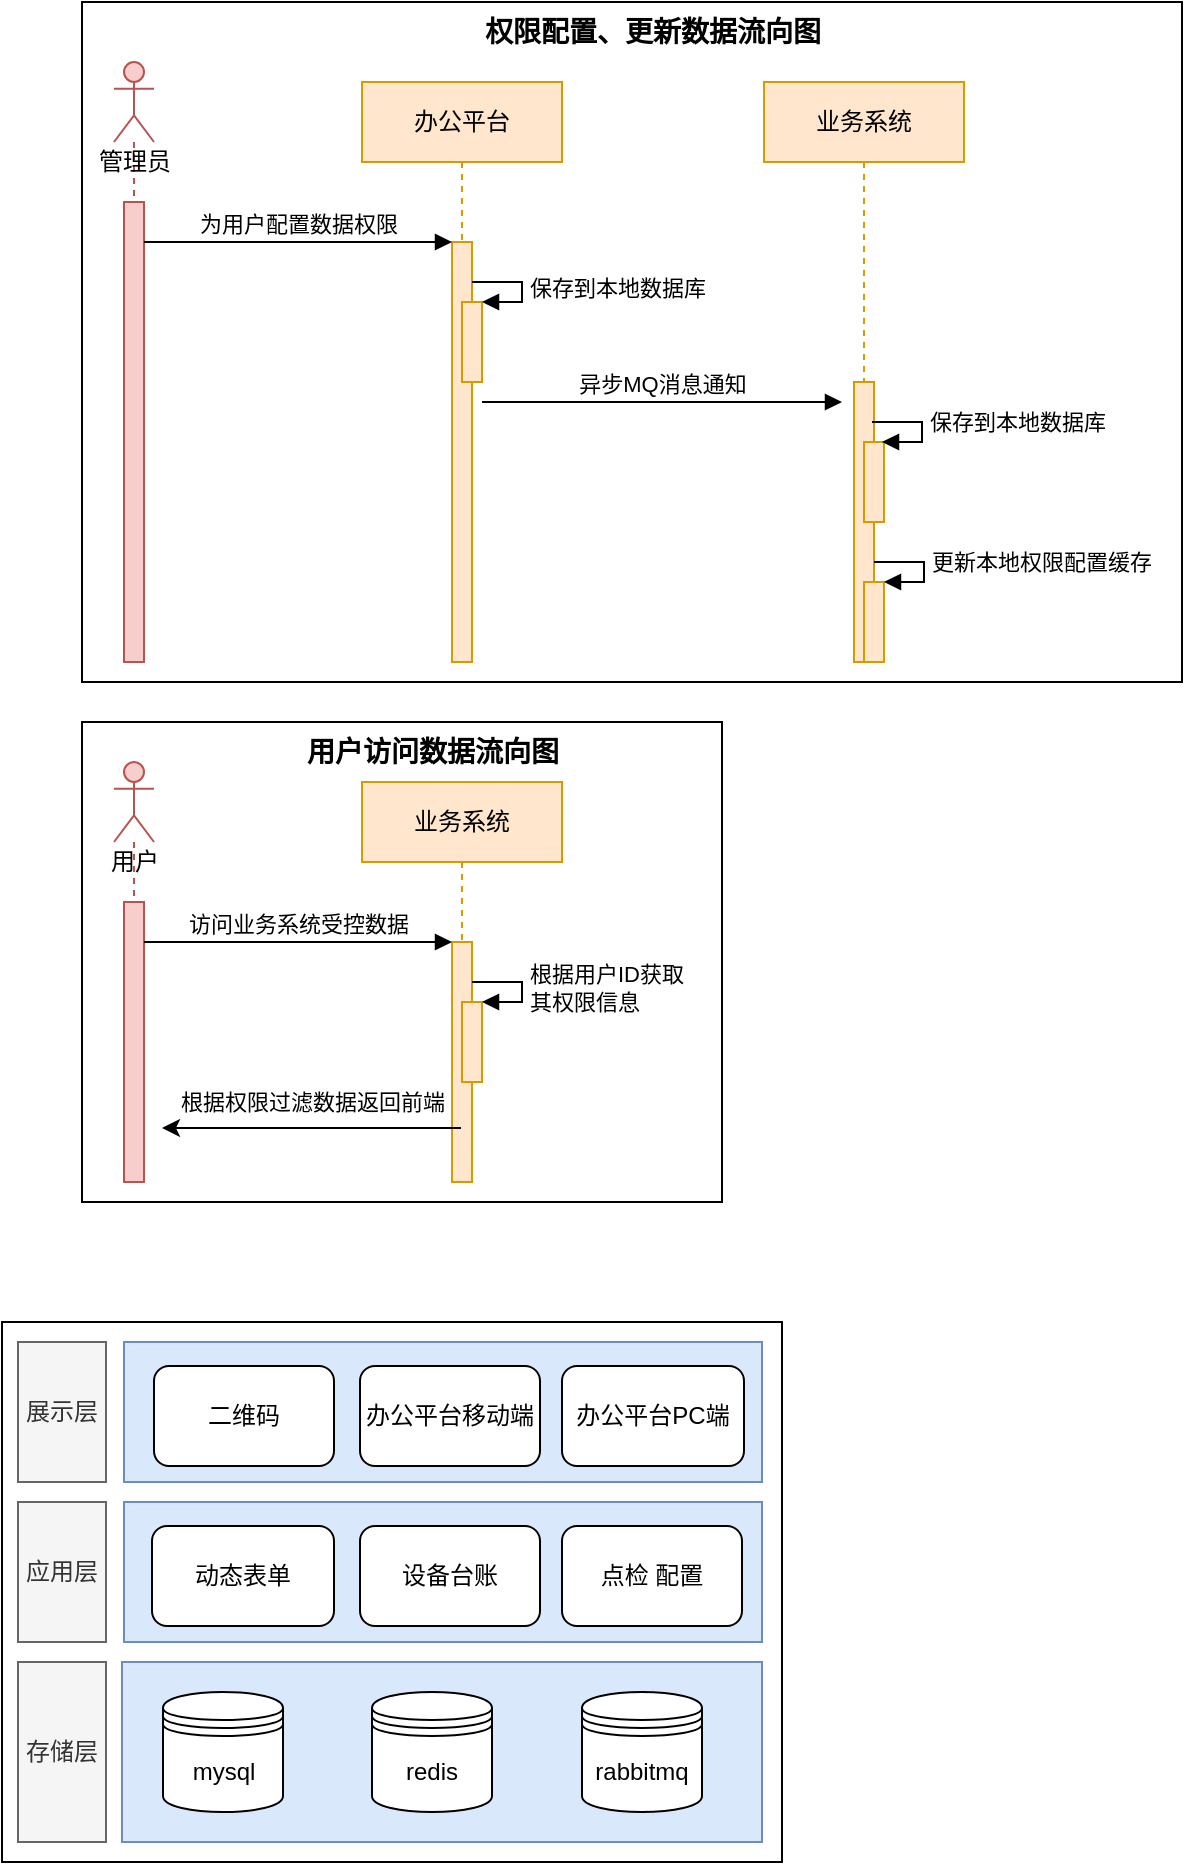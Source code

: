 <mxfile version="24.4.6" type="github" pages="2">
  <diagram id="i7KtP-Vs8fw_sYRqWalm" name="Sequence diagram">
    <mxGraphModel dx="954" dy="591" grid="1" gridSize="10" guides="1" tooltips="1" connect="1" arrows="1" fold="1" page="1" pageScale="1" pageWidth="1019" pageHeight="1320" math="0" shadow="0">
      <root>
        <mxCell id="0" />
        <mxCell id="1" parent="0" />
        <mxCell id="HE5_hAM7Uw1PeZOW6P2--85" value="" style="rounded=0;whiteSpace=wrap;html=1;" vertex="1" parent="1">
          <mxGeometry x="90" y="710" width="390" height="270" as="geometry" />
        </mxCell>
        <mxCell id="HE5_hAM7Uw1PeZOW6P2--24" value="" style="rounded=0;whiteSpace=wrap;html=1;" vertex="1" parent="1">
          <mxGeometry x="130" y="410" width="320" height="240" as="geometry" />
        </mxCell>
        <mxCell id="HE5_hAM7Uw1PeZOW6P2--25" value="&lt;span style=&quot;font-size: 14px;&quot;&gt;&lt;b&gt;用户访问数据流向图&lt;/b&gt;&lt;/span&gt;" style="text;html=1;align=center;verticalAlign=middle;resizable=0;points=[];autosize=1;strokeColor=none;fillColor=none;" vertex="1" parent="1">
          <mxGeometry x="230" y="410" width="150" height="30" as="geometry" />
        </mxCell>
        <mxCell id="HE5_hAM7Uw1PeZOW6P2--22" value="" style="rounded=0;whiteSpace=wrap;html=1;" vertex="1" parent="1">
          <mxGeometry x="130" y="50" width="550" height="340" as="geometry" />
        </mxCell>
        <mxCell id="XppZFFv2hi1EjOijFOD9-2" value="管理员" style="shape=umlLifeline;participant=umlActor;perimeter=lifelinePerimeter;html=1;container=1;collapsible=0;recursiveResize=0;verticalAlign=top;spacingTop=36;outlineConnect=0;size=40;fillColor=#f8cecc;strokeColor=#b85450;" parent="1" vertex="1">
          <mxGeometry x="146" y="80" width="20" height="290" as="geometry" />
        </mxCell>
        <mxCell id="XppZFFv2hi1EjOijFOD9-3" value="" style="html=1;points=[];perimeter=orthogonalPerimeter;fillColor=#f8cecc;strokeColor=#b85450;" parent="XppZFFv2hi1EjOijFOD9-2" vertex="1">
          <mxGeometry x="5" y="70" width="10" height="230" as="geometry" />
        </mxCell>
        <mxCell id="XppZFFv2hi1EjOijFOD9-4" value="办公平台" style="shape=umlLifeline;perimeter=lifelinePerimeter;whiteSpace=wrap;html=1;container=1;collapsible=0;recursiveResize=0;outlineConnect=0;fillColor=#ffe6cc;strokeColor=#d79b00;" parent="1" vertex="1">
          <mxGeometry x="270" y="90" width="100" height="290" as="geometry" />
        </mxCell>
        <mxCell id="XppZFFv2hi1EjOijFOD9-5" value="" style="html=1;points=[];perimeter=orthogonalPerimeter;fillColor=#ffe6cc;strokeColor=#d79b00;" parent="XppZFFv2hi1EjOijFOD9-4" vertex="1">
          <mxGeometry x="45" y="80" width="10" height="210" as="geometry" />
        </mxCell>
        <mxCell id="XppZFFv2hi1EjOijFOD9-6" value="" style="html=1;points=[];perimeter=orthogonalPerimeter;fillColor=#ffe6cc;strokeColor=#d79b00;" parent="XppZFFv2hi1EjOijFOD9-4" vertex="1">
          <mxGeometry x="50" y="110" width="10" height="40" as="geometry" />
        </mxCell>
        <mxCell id="XppZFFv2hi1EjOijFOD9-7" value="保存到本地数据库" style="edgeStyle=orthogonalEdgeStyle;html=1;align=left;spacingLeft=2;endArrow=block;rounded=0;entryX=1;entryY=0;" parent="XppZFFv2hi1EjOijFOD9-4" target="XppZFFv2hi1EjOijFOD9-6" edge="1">
          <mxGeometry relative="1" as="geometry">
            <mxPoint x="55" y="100" as="sourcePoint" />
            <Array as="points">
              <mxPoint x="80" y="100" />
              <mxPoint x="80" y="110" />
            </Array>
          </mxGeometry>
        </mxCell>
        <mxCell id="XppZFFv2hi1EjOijFOD9-10" value="&lt;div&gt;为用户配置数据权限&lt;/div&gt;" style="html=1;verticalAlign=bottom;endArrow=block;entryX=0;entryY=0;rounded=0;" parent="1" source="XppZFFv2hi1EjOijFOD9-3" target="XppZFFv2hi1EjOijFOD9-5" edge="1">
          <mxGeometry relative="1" as="geometry">
            <mxPoint x="245" y="170" as="sourcePoint" />
          </mxGeometry>
        </mxCell>
        <mxCell id="XppZFFv2hi1EjOijFOD9-18" value="异步MQ消息通知" style="html=1;verticalAlign=bottom;endArrow=block;rounded=0;" parent="1" edge="1">
          <mxGeometry relative="1" as="geometry">
            <mxPoint x="330" y="250" as="sourcePoint" />
            <mxPoint x="510" y="250" as="targetPoint" />
          </mxGeometry>
        </mxCell>
        <mxCell id="Qn5ItUkuixa2Q5uJuzji-2" value="业务系统" style="shape=umlLifeline;perimeter=lifelinePerimeter;whiteSpace=wrap;html=1;container=1;collapsible=0;recursiveResize=0;outlineConnect=0;fillColor=#ffe6cc;strokeColor=#d79b00;" parent="1" vertex="1">
          <mxGeometry x="471" y="90" width="100" height="290" as="geometry" />
        </mxCell>
        <mxCell id="Qn5ItUkuixa2Q5uJuzji-3" value="" style="html=1;points=[];perimeter=orthogonalPerimeter;fillColor=#ffe6cc;strokeColor=#d79b00;" parent="Qn5ItUkuixa2Q5uJuzji-2" vertex="1">
          <mxGeometry x="45" y="150" width="10" height="140" as="geometry" />
        </mxCell>
        <mxCell id="Qn5ItUkuixa2Q5uJuzji-6" value="" style="html=1;points=[];perimeter=orthogonalPerimeter;fillColor=#ffe6cc;strokeColor=#d79b00;" parent="Qn5ItUkuixa2Q5uJuzji-2" vertex="1">
          <mxGeometry x="50" y="250" width="10" height="40" as="geometry" />
        </mxCell>
        <mxCell id="Qn5ItUkuixa2Q5uJuzji-8" value="" style="html=1;points=[];perimeter=orthogonalPerimeter;fillColor=#ffe6cc;strokeColor=#d79b00;" parent="Qn5ItUkuixa2Q5uJuzji-2" vertex="1">
          <mxGeometry x="50" y="180" width="10" height="40" as="geometry" />
        </mxCell>
        <mxCell id="Qn5ItUkuixa2Q5uJuzji-9" value="保存到本地数据库" style="edgeStyle=orthogonalEdgeStyle;html=1;align=left;spacingLeft=2;endArrow=block;rounded=0;entryX=1;entryY=0;" parent="Qn5ItUkuixa2Q5uJuzji-2" edge="1">
          <mxGeometry x="-0.091" relative="1" as="geometry">
            <mxPoint x="54" y="170" as="sourcePoint" />
            <Array as="points">
              <mxPoint x="79" y="170" />
              <mxPoint x="79" y="180" />
            </Array>
            <mxPoint x="59" y="180" as="targetPoint" />
            <mxPoint as="offset" />
          </mxGeometry>
        </mxCell>
        <mxCell id="Qn5ItUkuixa2Q5uJuzji-10" value="更新本地权限配置缓存" style="edgeStyle=orthogonalEdgeStyle;html=1;align=left;spacingLeft=2;endArrow=block;rounded=0;entryX=1;entryY=0;" parent="Qn5ItUkuixa2Q5uJuzji-2" edge="1">
          <mxGeometry x="-0.091" relative="1" as="geometry">
            <mxPoint x="55" y="240" as="sourcePoint" />
            <Array as="points">
              <mxPoint x="80" y="240" />
              <mxPoint x="80" y="250" />
            </Array>
            <mxPoint x="60" y="250" as="targetPoint" />
            <mxPoint as="offset" />
          </mxGeometry>
        </mxCell>
        <mxCell id="HE5_hAM7Uw1PeZOW6P2--1" value="用户" style="shape=umlLifeline;participant=umlActor;perimeter=lifelinePerimeter;html=1;container=1;collapsible=0;recursiveResize=0;verticalAlign=top;spacingTop=36;outlineConnect=0;size=40;fillColor=#f8cecc;strokeColor=#b85450;" vertex="1" parent="1">
          <mxGeometry x="146" y="430" width="20" height="210" as="geometry" />
        </mxCell>
        <mxCell id="HE5_hAM7Uw1PeZOW6P2--2" value="" style="html=1;points=[];perimeter=orthogonalPerimeter;fillColor=#f8cecc;strokeColor=#b85450;" vertex="1" parent="HE5_hAM7Uw1PeZOW6P2--1">
          <mxGeometry x="5" y="70" width="10" height="140" as="geometry" />
        </mxCell>
        <mxCell id="HE5_hAM7Uw1PeZOW6P2--3" value="业务系统" style="shape=umlLifeline;perimeter=lifelinePerimeter;whiteSpace=wrap;html=1;container=1;collapsible=0;recursiveResize=0;outlineConnect=0;fillColor=#ffe6cc;strokeColor=#d79b00;" vertex="1" parent="1">
          <mxGeometry x="270" y="440" width="100" height="200" as="geometry" />
        </mxCell>
        <mxCell id="HE5_hAM7Uw1PeZOW6P2--4" value="" style="html=1;points=[];perimeter=orthogonalPerimeter;fillColor=#ffe6cc;strokeColor=#d79b00;" vertex="1" parent="HE5_hAM7Uw1PeZOW6P2--3">
          <mxGeometry x="45" y="80" width="10" height="120" as="geometry" />
        </mxCell>
        <mxCell id="HE5_hAM7Uw1PeZOW6P2--5" value="" style="html=1;points=[];perimeter=orthogonalPerimeter;fillColor=#ffe6cc;strokeColor=#d79b00;" vertex="1" parent="HE5_hAM7Uw1PeZOW6P2--3">
          <mxGeometry x="50" y="110" width="10" height="40" as="geometry" />
        </mxCell>
        <mxCell id="HE5_hAM7Uw1PeZOW6P2--6" value="根据用户ID获取&lt;div&gt;其权限信息&lt;/div&gt;" style="edgeStyle=orthogonalEdgeStyle;html=1;align=left;spacingLeft=2;endArrow=block;rounded=0;entryX=1;entryY=0;" edge="1" parent="HE5_hAM7Uw1PeZOW6P2--3" target="HE5_hAM7Uw1PeZOW6P2--5">
          <mxGeometry relative="1" as="geometry">
            <mxPoint x="55" y="100" as="sourcePoint" />
            <Array as="points">
              <mxPoint x="80" y="100" />
              <mxPoint x="80" y="110" />
            </Array>
          </mxGeometry>
        </mxCell>
        <mxCell id="HE5_hAM7Uw1PeZOW6P2--7" value="访问业务系统受控数据" style="html=1;verticalAlign=bottom;endArrow=block;entryX=0;entryY=0;rounded=0;" edge="1" parent="1" source="HE5_hAM7Uw1PeZOW6P2--2" target="HE5_hAM7Uw1PeZOW6P2--4">
          <mxGeometry relative="1" as="geometry">
            <mxPoint x="245" y="520" as="sourcePoint" />
          </mxGeometry>
        </mxCell>
        <mxCell id="HE5_hAM7Uw1PeZOW6P2--15" value="" style="endArrow=classic;html=1;rounded=0;" edge="1" parent="1" source="HE5_hAM7Uw1PeZOW6P2--3">
          <mxGeometry width="50" height="50" relative="1" as="geometry">
            <mxPoint x="240" y="650" as="sourcePoint" />
            <mxPoint x="170" y="613" as="targetPoint" />
          </mxGeometry>
        </mxCell>
        <mxCell id="HE5_hAM7Uw1PeZOW6P2--16" value="根据权限过滤数据返回前端" style="edgeLabel;html=1;align=center;verticalAlign=middle;resizable=0;points=[];" vertex="1" connectable="0" parent="HE5_hAM7Uw1PeZOW6P2--15">
          <mxGeometry x="0.004" y="-1" relative="1" as="geometry">
            <mxPoint y="-12" as="offset" />
          </mxGeometry>
        </mxCell>
        <mxCell id="HE5_hAM7Uw1PeZOW6P2--23" value="&lt;font style=&quot;font-size: 14px;&quot;&gt;&lt;b&gt;权限配置、更新数据流向图&lt;/b&gt;&lt;/font&gt;" style="text;html=1;align=center;verticalAlign=middle;resizable=0;points=[];autosize=1;strokeColor=none;fillColor=none;" vertex="1" parent="1">
          <mxGeometry x="320" y="50" width="190" height="30" as="geometry" />
        </mxCell>
        <mxCell id="HE5_hAM7Uw1PeZOW6P2--57" value="" style="rounded=0;whiteSpace=wrap;html=1;fillColor=#dae8fc;strokeColor=#6c8ebf;" vertex="1" parent="1">
          <mxGeometry x="151" y="800" width="319" height="70" as="geometry" />
        </mxCell>
        <mxCell id="HE5_hAM7Uw1PeZOW6P2--58" value="动态表单" style="rounded=1;whiteSpace=wrap;html=1;" vertex="1" parent="1">
          <mxGeometry x="165" y="812" width="91" height="50" as="geometry" />
        </mxCell>
        <mxCell id="HE5_hAM7Uw1PeZOW6P2--59" value="设备台账" style="rounded=1;whiteSpace=wrap;html=1;" vertex="1" parent="1">
          <mxGeometry x="269" y="812" width="90" height="50" as="geometry" />
        </mxCell>
        <mxCell id="HE5_hAM7Uw1PeZOW6P2--67" value="" style="rounded=0;whiteSpace=wrap;html=1;fillColor=#dae8fc;strokeColor=#6c8ebf;" vertex="1" parent="1">
          <mxGeometry x="151" y="720" width="319" height="70" as="geometry" />
        </mxCell>
        <mxCell id="HE5_hAM7Uw1PeZOW6P2--68" value="办公平台PC端" style="rounded=1;whiteSpace=wrap;html=1;" vertex="1" parent="1">
          <mxGeometry x="370" y="732" width="91" height="50" as="geometry" />
        </mxCell>
        <mxCell id="HE5_hAM7Uw1PeZOW6P2--69" value="办公平台移动端" style="rounded=1;whiteSpace=wrap;html=1;" vertex="1" parent="1">
          <mxGeometry x="269" y="732" width="90" height="50" as="geometry" />
        </mxCell>
        <mxCell id="HE5_hAM7Uw1PeZOW6P2--71" value="二维码" style="rounded=1;whiteSpace=wrap;html=1;" vertex="1" parent="1">
          <mxGeometry x="166" y="732" width="90" height="50" as="geometry" />
        </mxCell>
        <mxCell id="HE5_hAM7Uw1PeZOW6P2--72" value="点检 配置" style="rounded=1;whiteSpace=wrap;html=1;" vertex="1" parent="1">
          <mxGeometry x="370" y="812" width="90" height="50" as="geometry" />
        </mxCell>
        <mxCell id="HE5_hAM7Uw1PeZOW6P2--74" value="应用层" style="rounded=0;whiteSpace=wrap;html=1;fillColor=#f5f5f5;fontColor=#333333;strokeColor=#666666;" vertex="1" parent="1">
          <mxGeometry x="98" y="800" width="44" height="70" as="geometry" />
        </mxCell>
        <mxCell id="HE5_hAM7Uw1PeZOW6P2--75" value="展示层" style="rounded=0;whiteSpace=wrap;html=1;fillColor=#f5f5f5;strokeColor=#666666;fontColor=#333333;" vertex="1" parent="1">
          <mxGeometry x="98" y="720" width="44" height="70" as="geometry" />
        </mxCell>
        <mxCell id="HE5_hAM7Uw1PeZOW6P2--76" value="存储层" style="rounded=0;whiteSpace=wrap;html=1;fillColor=#f5f5f5;fontColor=#333333;strokeColor=#666666;" vertex="1" parent="1">
          <mxGeometry x="98" y="880" width="44" height="90" as="geometry" />
        </mxCell>
        <mxCell id="HE5_hAM7Uw1PeZOW6P2--77" value="" style="rounded=0;whiteSpace=wrap;html=1;fillColor=#dae8fc;strokeColor=#6c8ebf;" vertex="1" parent="1">
          <mxGeometry x="150" y="880" width="320" height="90" as="geometry" />
        </mxCell>
        <mxCell id="HE5_hAM7Uw1PeZOW6P2--82" value="mysql" style="shape=datastore;whiteSpace=wrap;html=1;" vertex="1" parent="1">
          <mxGeometry x="170.5" y="895" width="60" height="60" as="geometry" />
        </mxCell>
        <mxCell id="HE5_hAM7Uw1PeZOW6P2--83" value="redis" style="shape=datastore;whiteSpace=wrap;html=1;" vertex="1" parent="1">
          <mxGeometry x="275" y="895" width="60" height="60" as="geometry" />
        </mxCell>
        <mxCell id="HE5_hAM7Uw1PeZOW6P2--84" value="rabbitmq" style="shape=datastore;whiteSpace=wrap;html=1;" vertex="1" parent="1">
          <mxGeometry x="380" y="895" width="60" height="60" as="geometry" />
        </mxCell>
      </root>
    </mxGraphModel>
  </diagram>
  <diagram id="hbYBUEr95w08JzggDiKY" name="With loop">
    <mxGraphModel dx="1332" dy="983" grid="1" gridSize="10" guides="1" tooltips="1" connect="1" arrows="1" fold="1" page="1" pageScale="1" pageWidth="1019" pageHeight="1320" math="0" shadow="0">
      <root>
        <mxCell id="jC507fco_XKDHWjVbaC3-0" />
        <mxCell id="jC507fco_XKDHWjVbaC3-1" parent="jC507fco_XKDHWjVbaC3-0" />
        <mxCell id="jC507fco_XKDHWjVbaC3-2" value="sd example with a loop" style="shape=umlFrame;whiteSpace=wrap;html=1;width=150;height=30;boundedLbl=1;verticalAlign=middle;align=left;spacingLeft=5;fillColor=#f5f5f5;fontColor=#333333;strokeColor=#666666;" vertex="1" parent="jC507fco_XKDHWjVbaC3-1">
          <mxGeometry x="20" y="30" width="740" height="490" as="geometry" />
        </mxCell>
        <mxCell id="jC507fco_XKDHWjVbaC3-3" value=":Object" style="shape=umlLifeline;perimeter=lifelinePerimeter;whiteSpace=wrap;html=1;container=1;collapsible=0;recursiveResize=0;outlineConnect=0;fillColor=#dae8fc;strokeColor=#6c8ebf;" vertex="1" parent="jC507fco_XKDHWjVbaC3-1">
          <mxGeometry x="320" y="80" width="100" height="400" as="geometry" />
        </mxCell>
        <mxCell id="jC507fco_XKDHWjVbaC3-4" value="" style="html=1;points=[];perimeter=orthogonalPerimeter;" vertex="1" parent="jC507fco_XKDHWjVbaC3-3">
          <mxGeometry x="45" y="80" width="10" height="240" as="geometry" />
        </mxCell>
        <mxCell id="jC507fco_XKDHWjVbaC3-5" value="" style="html=1;points=[];perimeter=orthogonalPerimeter;" vertex="1" parent="jC507fco_XKDHWjVbaC3-3">
          <mxGeometry x="50" y="120" width="10" height="55" as="geometry" />
        </mxCell>
        <mxCell id="jC507fco_XKDHWjVbaC3-6" value="self call" style="edgeStyle=orthogonalEdgeStyle;html=1;align=left;spacingLeft=2;endArrow=block;rounded=0;entryX=1;entryY=0;" edge="1" parent="jC507fco_XKDHWjVbaC3-3" target="jC507fco_XKDHWjVbaC3-5">
          <mxGeometry relative="1" as="geometry">
            <mxPoint x="55" y="105" as="sourcePoint" />
            <Array as="points">
              <mxPoint x="85" y="105" />
            </Array>
          </mxGeometry>
        </mxCell>
        <mxCell id="jC507fco_XKDHWjVbaC3-7" value="" style="shape=umlLifeline;participant=umlActor;perimeter=lifelinePerimeter;whiteSpace=wrap;html=1;container=1;collapsible=0;recursiveResize=0;verticalAlign=top;spacingTop=36;outlineConnect=0;fillColor=#f8cecc;strokeColor=#b85450;" vertex="1" parent="jC507fco_XKDHWjVbaC3-1">
          <mxGeometry x="95" y="80" width="20" height="410" as="geometry" />
        </mxCell>
        <mxCell id="jC507fco_XKDHWjVbaC3-8" value="" style="html=1;points=[];perimeter=orthogonalPerimeter;" vertex="1" parent="jC507fco_XKDHWjVbaC3-7">
          <mxGeometry x="5" y="70" width="10" height="300" as="geometry" />
        </mxCell>
        <mxCell id="jC507fco_XKDHWjVbaC3-9" value="dispatch" style="html=1;verticalAlign=bottom;startArrow=oval;endArrow=block;startSize=8;rounded=0;" edge="1" parent="jC507fco_XKDHWjVbaC3-7" target="jC507fco_XKDHWjVbaC3-8">
          <mxGeometry relative="1" as="geometry">
            <mxPoint x="-55" y="70" as="sourcePoint" />
          </mxGeometry>
        </mxCell>
        <mxCell id="jC507fco_XKDHWjVbaC3-10" value="dispatch" style="html=1;verticalAlign=bottom;endArrow=block;entryX=0;entryY=0;rounded=0;" edge="1" parent="jC507fco_XKDHWjVbaC3-1" source="jC507fco_XKDHWjVbaC3-8" target="jC507fco_XKDHWjVbaC3-4">
          <mxGeometry relative="1" as="geometry">
            <mxPoint x="200" y="160" as="sourcePoint" />
          </mxGeometry>
        </mxCell>
        <mxCell id="jC507fco_XKDHWjVbaC3-11" value="[items=true]" style="edgeLabel;html=1;align=center;verticalAlign=middle;resizable=0;points=[];" vertex="1" connectable="0" parent="jC507fco_XKDHWjVbaC3-10">
          <mxGeometry x="-0.859" y="2" relative="1" as="geometry">
            <mxPoint x="22" y="-8" as="offset" />
          </mxGeometry>
        </mxCell>
        <mxCell id="jC507fco_XKDHWjVbaC3-12" value="return" style="html=1;verticalAlign=bottom;endArrow=open;dashed=1;endSize=8;exitX=0;exitY=0.95;rounded=0;" edge="1" parent="jC507fco_XKDHWjVbaC3-1" source="jC507fco_XKDHWjVbaC3-4" target="jC507fco_XKDHWjVbaC3-8">
          <mxGeometry relative="1" as="geometry">
            <mxPoint x="200" y="236" as="targetPoint" />
          </mxGeometry>
        </mxCell>
        <mxCell id="jC507fco_XKDHWjVbaC3-13" value=":Object" style="shape=umlLifeline;perimeter=lifelinePerimeter;whiteSpace=wrap;html=1;container=1;collapsible=0;recursiveResize=0;outlineConnect=0;fillColor=#d5e8d4;strokeColor=#82b366;" vertex="1" parent="jC507fco_XKDHWjVbaC3-1">
          <mxGeometry x="490" y="80" width="100" height="400" as="geometry" />
        </mxCell>
        <mxCell id="jC507fco_XKDHWjVbaC3-14" value="" style="html=1;points=[];perimeter=orthogonalPerimeter;" vertex="1" parent="jC507fco_XKDHWjVbaC3-13">
          <mxGeometry x="44" y="200" width="10" height="80" as="geometry" />
        </mxCell>
        <mxCell id="jC507fco_XKDHWjVbaC3-15" value="dispatch" style="html=1;verticalAlign=bottom;endArrow=block;entryX=0;entryY=0;rounded=0;" edge="1" parent="jC507fco_XKDHWjVbaC3-1" source="jC507fco_XKDHWjVbaC3-4" target="jC507fco_XKDHWjVbaC3-14">
          <mxGeometry relative="1" as="geometry">
            <mxPoint x="374" y="280" as="sourcePoint" />
          </mxGeometry>
        </mxCell>
        <mxCell id="jC507fco_XKDHWjVbaC3-16" value="return" style="html=1;verticalAlign=bottom;endArrow=open;dashed=1;endSize=8;exitX=0;exitY=0.95;rounded=0;" edge="1" parent="jC507fco_XKDHWjVbaC3-1" source="jC507fco_XKDHWjVbaC3-14" target="jC507fco_XKDHWjVbaC3-4">
          <mxGeometry relative="1" as="geometry">
            <mxPoint x="680" y="430" as="targetPoint" />
          </mxGeometry>
        </mxCell>
        <mxCell id="jC507fco_XKDHWjVbaC3-17" value="" style="group" vertex="1" connectable="0" parent="jC507fco_XKDHWjVbaC3-1">
          <mxGeometry x="278" y="170" width="334" height="190" as="geometry" />
        </mxCell>
        <mxCell id="jC507fco_XKDHWjVbaC3-18" value="loop" style="shape=umlFrame;whiteSpace=wrap;html=1;fillColor=#ffe6cc;strokeColor=#d79b00;" vertex="1" parent="jC507fco_XKDHWjVbaC3-17">
          <mxGeometry width="334" height="190" as="geometry" />
        </mxCell>
        <mxCell id="jC507fco_XKDHWjVbaC3-19" value="&lt;span style=&quot;font-size: 11px; background-color: rgb(255, 255, 255);&quot;&gt;[items=true]&lt;/span&gt;" style="text;html=1;align=center;verticalAlign=middle;resizable=0;points=[];autosize=1;strokeColor=none;fillColor=none;" vertex="1" parent="jC507fco_XKDHWjVbaC3-17">
          <mxGeometry y="32" width="70" height="20" as="geometry" />
        </mxCell>
        <mxCell id="jC507fco_XKDHWjVbaC3-20" style="rounded=0;orthogonalLoop=1;jettySize=auto;html=1;endArrow=none;endFill=0;dashed=1;fillColor=#ffe6cc;strokeColor=#d79b00;" edge="1" parent="jC507fco_XKDHWjVbaC3-1" source="jC507fco_XKDHWjVbaC3-21" target="jC507fco_XKDHWjVbaC3-18">
          <mxGeometry relative="1" as="geometry" />
        </mxCell>
        <mxCell id="jC507fco_XKDHWjVbaC3-21" value="Only on valid items" style="shape=note2;boundedLbl=1;whiteSpace=wrap;html=1;size=25;verticalAlign=top;align=center;fillColor=#ffe6cc;strokeColor=#d79b00;" vertex="1" parent="jC507fco_XKDHWjVbaC3-1">
          <mxGeometry x="630" y="200" width="120" height="60" as="geometry" />
        </mxCell>
      </root>
    </mxGraphModel>
  </diagram>
</mxfile>
